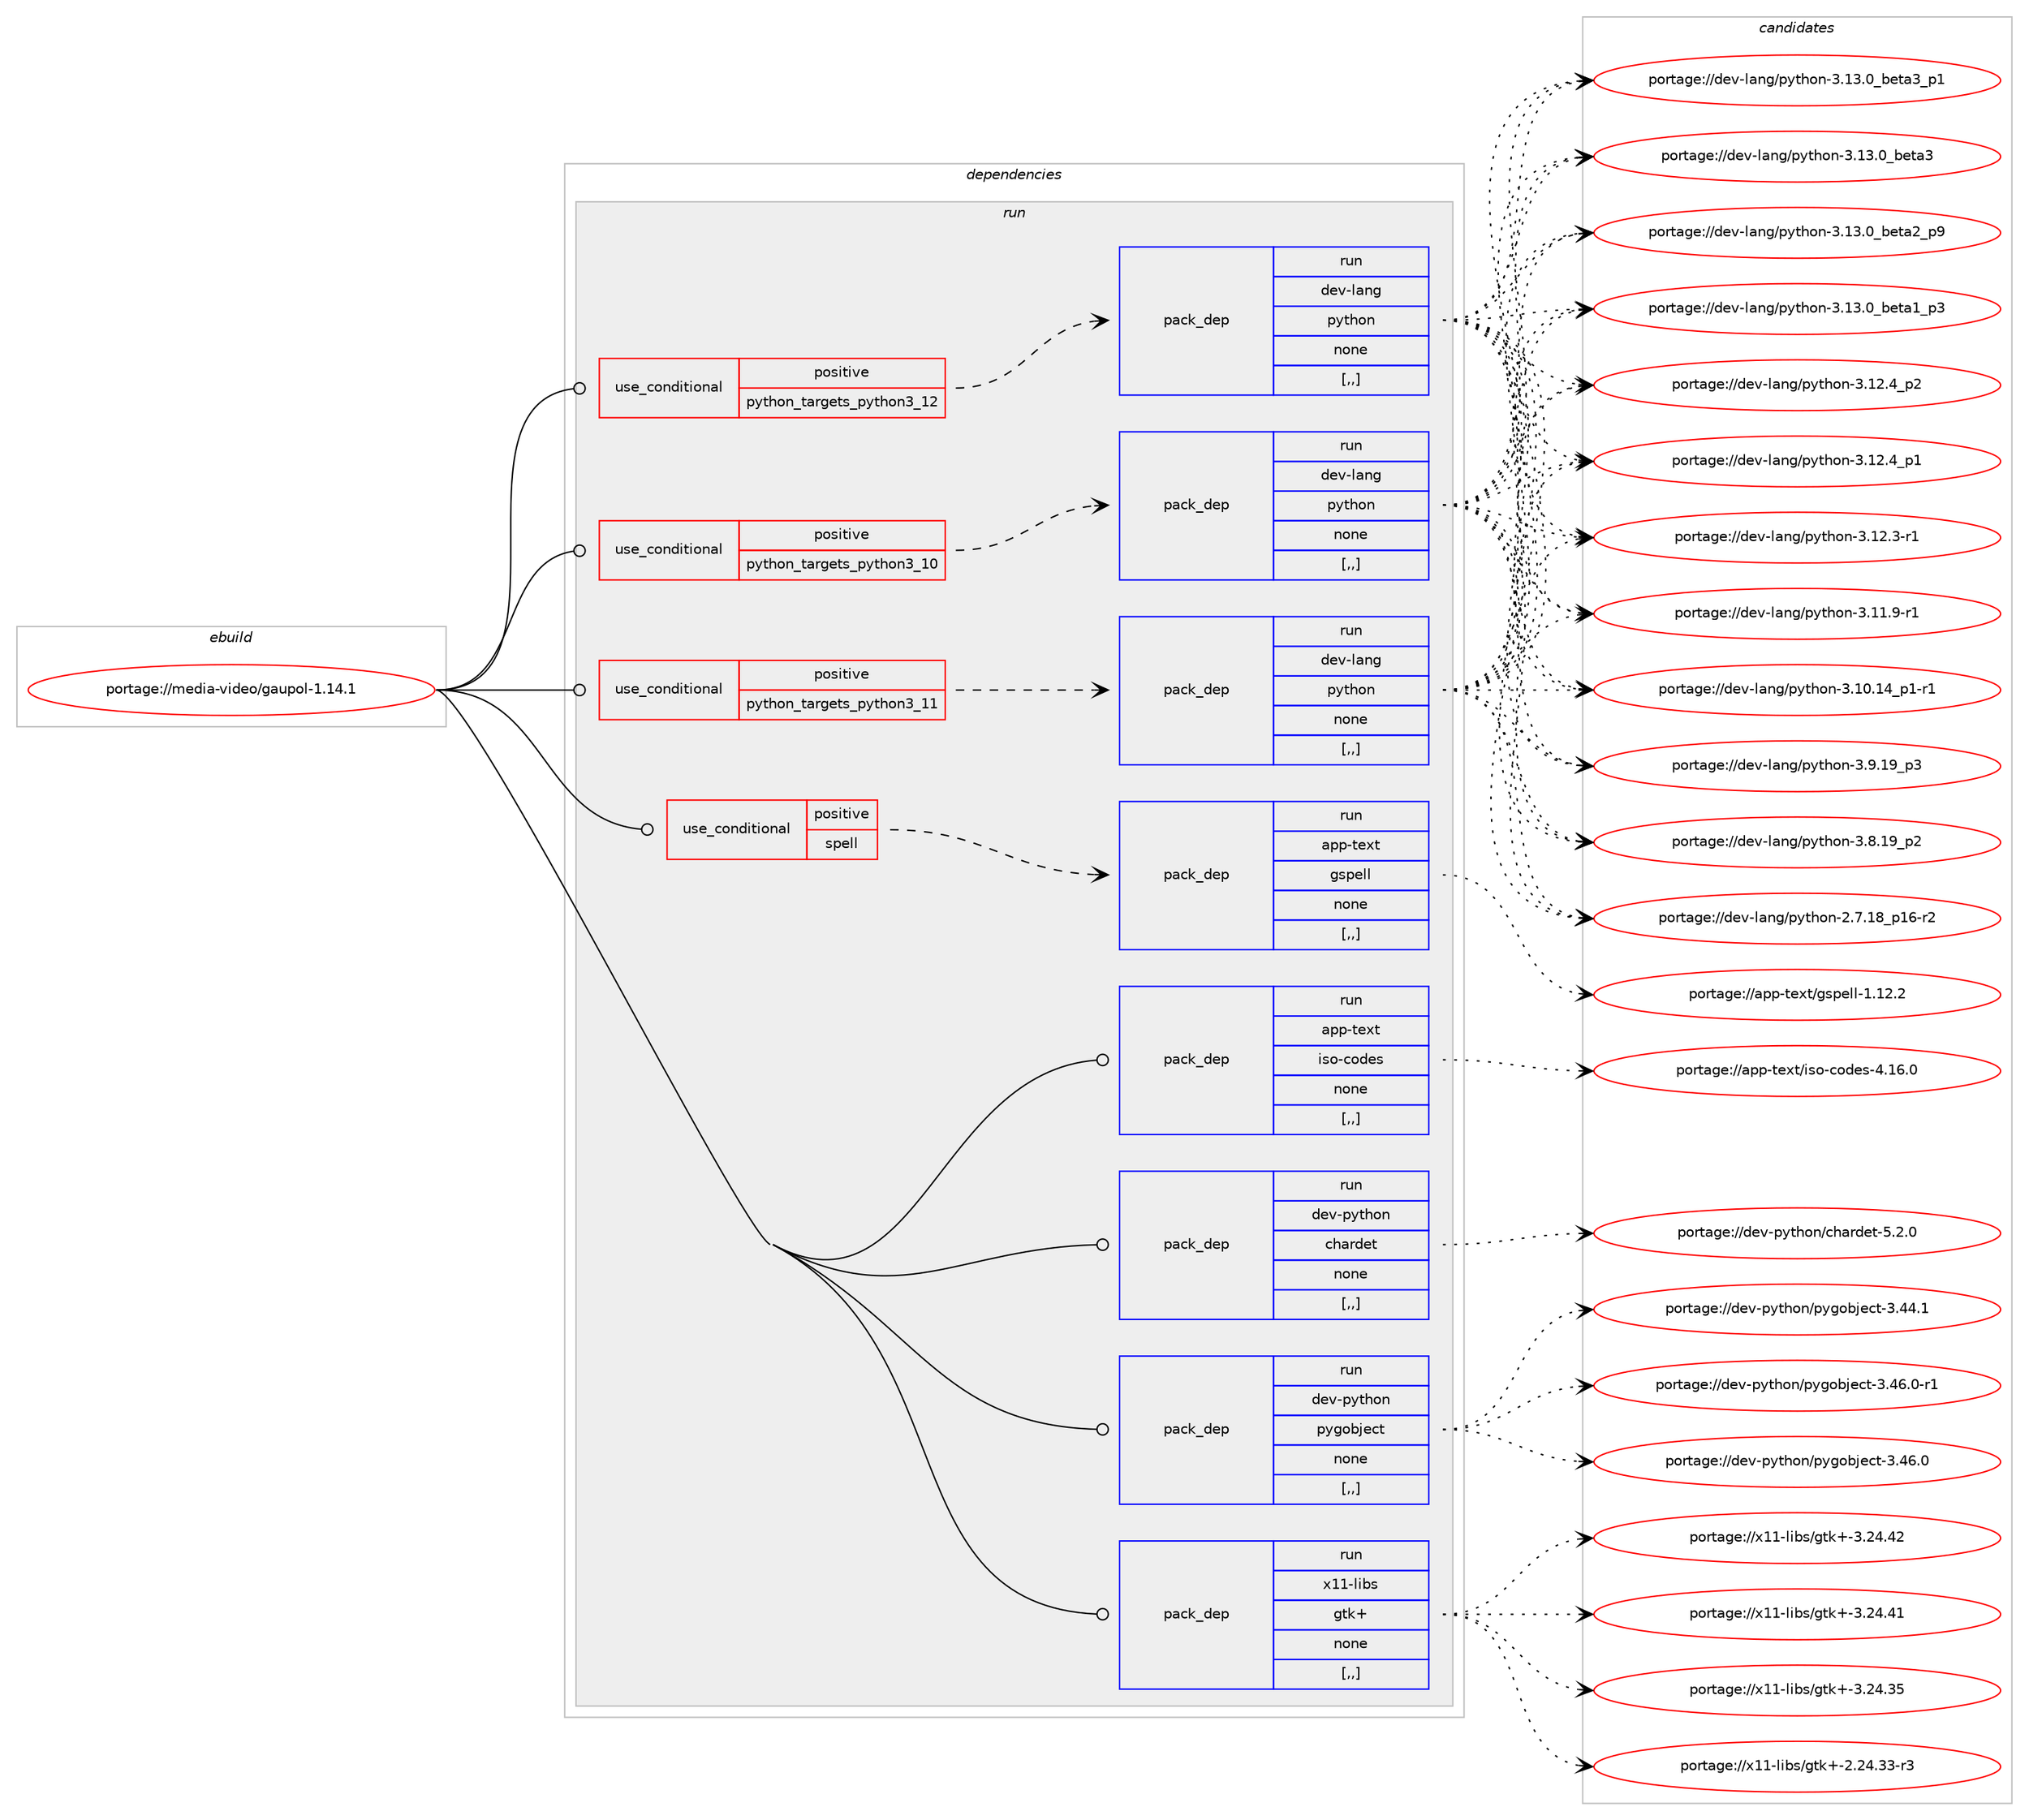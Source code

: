 digraph prolog {

# *************
# Graph options
# *************

newrank=true;
concentrate=true;
compound=true;
graph [rankdir=LR,fontname=Helvetica,fontsize=10,ranksep=1.5];#, ranksep=2.5, nodesep=0.2];
edge  [arrowhead=vee];
node  [fontname=Helvetica,fontsize=10];

# **********
# The ebuild
# **********

subgraph cluster_leftcol {
color=gray;
label=<<i>ebuild</i>>;
id [label="portage://media-video/gaupol-1.14.1", color=red, width=4, href="../media-video/gaupol-1.14.1.svg"];
}

# ****************
# The dependencies
# ****************

subgraph cluster_midcol {
color=gray;
label=<<i>dependencies</i>>;
subgraph cluster_compile {
fillcolor="#eeeeee";
style=filled;
label=<<i>compile</i>>;
}
subgraph cluster_compileandrun {
fillcolor="#eeeeee";
style=filled;
label=<<i>compile and run</i>>;
}
subgraph cluster_run {
fillcolor="#eeeeee";
style=filled;
label=<<i>run</i>>;
subgraph cond83803 {
dependency327499 [label=<<TABLE BORDER="0" CELLBORDER="1" CELLSPACING="0" CELLPADDING="4"><TR><TD ROWSPAN="3" CELLPADDING="10">use_conditional</TD></TR><TR><TD>positive</TD></TR><TR><TD>python_targets_python3_10</TD></TR></TABLE>>, shape=none, color=red];
subgraph pack241165 {
dependency327500 [label=<<TABLE BORDER="0" CELLBORDER="1" CELLSPACING="0" CELLPADDING="4" WIDTH="220"><TR><TD ROWSPAN="6" CELLPADDING="30">pack_dep</TD></TR><TR><TD WIDTH="110">run</TD></TR><TR><TD>dev-lang</TD></TR><TR><TD>python</TD></TR><TR><TD>none</TD></TR><TR><TD>[,,]</TD></TR></TABLE>>, shape=none, color=blue];
}
dependency327499:e -> dependency327500:w [weight=20,style="dashed",arrowhead="vee"];
}
id:e -> dependency327499:w [weight=20,style="solid",arrowhead="odot"];
subgraph cond83804 {
dependency327501 [label=<<TABLE BORDER="0" CELLBORDER="1" CELLSPACING="0" CELLPADDING="4"><TR><TD ROWSPAN="3" CELLPADDING="10">use_conditional</TD></TR><TR><TD>positive</TD></TR><TR><TD>python_targets_python3_11</TD></TR></TABLE>>, shape=none, color=red];
subgraph pack241166 {
dependency327502 [label=<<TABLE BORDER="0" CELLBORDER="1" CELLSPACING="0" CELLPADDING="4" WIDTH="220"><TR><TD ROWSPAN="6" CELLPADDING="30">pack_dep</TD></TR><TR><TD WIDTH="110">run</TD></TR><TR><TD>dev-lang</TD></TR><TR><TD>python</TD></TR><TR><TD>none</TD></TR><TR><TD>[,,]</TD></TR></TABLE>>, shape=none, color=blue];
}
dependency327501:e -> dependency327502:w [weight=20,style="dashed",arrowhead="vee"];
}
id:e -> dependency327501:w [weight=20,style="solid",arrowhead="odot"];
subgraph cond83805 {
dependency327503 [label=<<TABLE BORDER="0" CELLBORDER="1" CELLSPACING="0" CELLPADDING="4"><TR><TD ROWSPAN="3" CELLPADDING="10">use_conditional</TD></TR><TR><TD>positive</TD></TR><TR><TD>python_targets_python3_12</TD></TR></TABLE>>, shape=none, color=red];
subgraph pack241167 {
dependency327504 [label=<<TABLE BORDER="0" CELLBORDER="1" CELLSPACING="0" CELLPADDING="4" WIDTH="220"><TR><TD ROWSPAN="6" CELLPADDING="30">pack_dep</TD></TR><TR><TD WIDTH="110">run</TD></TR><TR><TD>dev-lang</TD></TR><TR><TD>python</TD></TR><TR><TD>none</TD></TR><TR><TD>[,,]</TD></TR></TABLE>>, shape=none, color=blue];
}
dependency327503:e -> dependency327504:w [weight=20,style="dashed",arrowhead="vee"];
}
id:e -> dependency327503:w [weight=20,style="solid",arrowhead="odot"];
subgraph cond83806 {
dependency327505 [label=<<TABLE BORDER="0" CELLBORDER="1" CELLSPACING="0" CELLPADDING="4"><TR><TD ROWSPAN="3" CELLPADDING="10">use_conditional</TD></TR><TR><TD>positive</TD></TR><TR><TD>spell</TD></TR></TABLE>>, shape=none, color=red];
subgraph pack241168 {
dependency327506 [label=<<TABLE BORDER="0" CELLBORDER="1" CELLSPACING="0" CELLPADDING="4" WIDTH="220"><TR><TD ROWSPAN="6" CELLPADDING="30">pack_dep</TD></TR><TR><TD WIDTH="110">run</TD></TR><TR><TD>app-text</TD></TR><TR><TD>gspell</TD></TR><TR><TD>none</TD></TR><TR><TD>[,,]</TD></TR></TABLE>>, shape=none, color=blue];
}
dependency327505:e -> dependency327506:w [weight=20,style="dashed",arrowhead="vee"];
}
id:e -> dependency327505:w [weight=20,style="solid",arrowhead="odot"];
subgraph pack241169 {
dependency327507 [label=<<TABLE BORDER="0" CELLBORDER="1" CELLSPACING="0" CELLPADDING="4" WIDTH="220"><TR><TD ROWSPAN="6" CELLPADDING="30">pack_dep</TD></TR><TR><TD WIDTH="110">run</TD></TR><TR><TD>app-text</TD></TR><TR><TD>iso-codes</TD></TR><TR><TD>none</TD></TR><TR><TD>[,,]</TD></TR></TABLE>>, shape=none, color=blue];
}
id:e -> dependency327507:w [weight=20,style="solid",arrowhead="odot"];
subgraph pack241170 {
dependency327508 [label=<<TABLE BORDER="0" CELLBORDER="1" CELLSPACING="0" CELLPADDING="4" WIDTH="220"><TR><TD ROWSPAN="6" CELLPADDING="30">pack_dep</TD></TR><TR><TD WIDTH="110">run</TD></TR><TR><TD>dev-python</TD></TR><TR><TD>chardet</TD></TR><TR><TD>none</TD></TR><TR><TD>[,,]</TD></TR></TABLE>>, shape=none, color=blue];
}
id:e -> dependency327508:w [weight=20,style="solid",arrowhead="odot"];
subgraph pack241171 {
dependency327509 [label=<<TABLE BORDER="0" CELLBORDER="1" CELLSPACING="0" CELLPADDING="4" WIDTH="220"><TR><TD ROWSPAN="6" CELLPADDING="30">pack_dep</TD></TR><TR><TD WIDTH="110">run</TD></TR><TR><TD>dev-python</TD></TR><TR><TD>pygobject</TD></TR><TR><TD>none</TD></TR><TR><TD>[,,]</TD></TR></TABLE>>, shape=none, color=blue];
}
id:e -> dependency327509:w [weight=20,style="solid",arrowhead="odot"];
subgraph pack241172 {
dependency327510 [label=<<TABLE BORDER="0" CELLBORDER="1" CELLSPACING="0" CELLPADDING="4" WIDTH="220"><TR><TD ROWSPAN="6" CELLPADDING="30">pack_dep</TD></TR><TR><TD WIDTH="110">run</TD></TR><TR><TD>x11-libs</TD></TR><TR><TD>gtk+</TD></TR><TR><TD>none</TD></TR><TR><TD>[,,]</TD></TR></TABLE>>, shape=none, color=blue];
}
id:e -> dependency327510:w [weight=20,style="solid",arrowhead="odot"];
}
}

# **************
# The candidates
# **************

subgraph cluster_choices {
rank=same;
color=gray;
label=<<i>candidates</i>>;

subgraph choice241165 {
color=black;
nodesep=1;
choice10010111845108971101034711212111610411111045514649514648959810111697519511249 [label="portage://dev-lang/python-3.13.0_beta3_p1", color=red, width=4,href="../dev-lang/python-3.13.0_beta3_p1.svg"];
choice1001011184510897110103471121211161041111104551464951464895981011169751 [label="portage://dev-lang/python-3.13.0_beta3", color=red, width=4,href="../dev-lang/python-3.13.0_beta3.svg"];
choice10010111845108971101034711212111610411111045514649514648959810111697509511257 [label="portage://dev-lang/python-3.13.0_beta2_p9", color=red, width=4,href="../dev-lang/python-3.13.0_beta2_p9.svg"];
choice10010111845108971101034711212111610411111045514649514648959810111697499511251 [label="portage://dev-lang/python-3.13.0_beta1_p3", color=red, width=4,href="../dev-lang/python-3.13.0_beta1_p3.svg"];
choice100101118451089711010347112121116104111110455146495046529511250 [label="portage://dev-lang/python-3.12.4_p2", color=red, width=4,href="../dev-lang/python-3.12.4_p2.svg"];
choice100101118451089711010347112121116104111110455146495046529511249 [label="portage://dev-lang/python-3.12.4_p1", color=red, width=4,href="../dev-lang/python-3.12.4_p1.svg"];
choice100101118451089711010347112121116104111110455146495046514511449 [label="portage://dev-lang/python-3.12.3-r1", color=red, width=4,href="../dev-lang/python-3.12.3-r1.svg"];
choice100101118451089711010347112121116104111110455146494946574511449 [label="portage://dev-lang/python-3.11.9-r1", color=red, width=4,href="../dev-lang/python-3.11.9-r1.svg"];
choice100101118451089711010347112121116104111110455146494846495295112494511449 [label="portage://dev-lang/python-3.10.14_p1-r1", color=red, width=4,href="../dev-lang/python-3.10.14_p1-r1.svg"];
choice100101118451089711010347112121116104111110455146574649579511251 [label="portage://dev-lang/python-3.9.19_p3", color=red, width=4,href="../dev-lang/python-3.9.19_p3.svg"];
choice100101118451089711010347112121116104111110455146564649579511250 [label="portage://dev-lang/python-3.8.19_p2", color=red, width=4,href="../dev-lang/python-3.8.19_p2.svg"];
choice100101118451089711010347112121116104111110455046554649569511249544511450 [label="portage://dev-lang/python-2.7.18_p16-r2", color=red, width=4,href="../dev-lang/python-2.7.18_p16-r2.svg"];
dependency327500:e -> choice10010111845108971101034711212111610411111045514649514648959810111697519511249:w [style=dotted,weight="100"];
dependency327500:e -> choice1001011184510897110103471121211161041111104551464951464895981011169751:w [style=dotted,weight="100"];
dependency327500:e -> choice10010111845108971101034711212111610411111045514649514648959810111697509511257:w [style=dotted,weight="100"];
dependency327500:e -> choice10010111845108971101034711212111610411111045514649514648959810111697499511251:w [style=dotted,weight="100"];
dependency327500:e -> choice100101118451089711010347112121116104111110455146495046529511250:w [style=dotted,weight="100"];
dependency327500:e -> choice100101118451089711010347112121116104111110455146495046529511249:w [style=dotted,weight="100"];
dependency327500:e -> choice100101118451089711010347112121116104111110455146495046514511449:w [style=dotted,weight="100"];
dependency327500:e -> choice100101118451089711010347112121116104111110455146494946574511449:w [style=dotted,weight="100"];
dependency327500:e -> choice100101118451089711010347112121116104111110455146494846495295112494511449:w [style=dotted,weight="100"];
dependency327500:e -> choice100101118451089711010347112121116104111110455146574649579511251:w [style=dotted,weight="100"];
dependency327500:e -> choice100101118451089711010347112121116104111110455146564649579511250:w [style=dotted,weight="100"];
dependency327500:e -> choice100101118451089711010347112121116104111110455046554649569511249544511450:w [style=dotted,weight="100"];
}
subgraph choice241166 {
color=black;
nodesep=1;
choice10010111845108971101034711212111610411111045514649514648959810111697519511249 [label="portage://dev-lang/python-3.13.0_beta3_p1", color=red, width=4,href="../dev-lang/python-3.13.0_beta3_p1.svg"];
choice1001011184510897110103471121211161041111104551464951464895981011169751 [label="portage://dev-lang/python-3.13.0_beta3", color=red, width=4,href="../dev-lang/python-3.13.0_beta3.svg"];
choice10010111845108971101034711212111610411111045514649514648959810111697509511257 [label="portage://dev-lang/python-3.13.0_beta2_p9", color=red, width=4,href="../dev-lang/python-3.13.0_beta2_p9.svg"];
choice10010111845108971101034711212111610411111045514649514648959810111697499511251 [label="portage://dev-lang/python-3.13.0_beta1_p3", color=red, width=4,href="../dev-lang/python-3.13.0_beta1_p3.svg"];
choice100101118451089711010347112121116104111110455146495046529511250 [label="portage://dev-lang/python-3.12.4_p2", color=red, width=4,href="../dev-lang/python-3.12.4_p2.svg"];
choice100101118451089711010347112121116104111110455146495046529511249 [label="portage://dev-lang/python-3.12.4_p1", color=red, width=4,href="../dev-lang/python-3.12.4_p1.svg"];
choice100101118451089711010347112121116104111110455146495046514511449 [label="portage://dev-lang/python-3.12.3-r1", color=red, width=4,href="../dev-lang/python-3.12.3-r1.svg"];
choice100101118451089711010347112121116104111110455146494946574511449 [label="portage://dev-lang/python-3.11.9-r1", color=red, width=4,href="../dev-lang/python-3.11.9-r1.svg"];
choice100101118451089711010347112121116104111110455146494846495295112494511449 [label="portage://dev-lang/python-3.10.14_p1-r1", color=red, width=4,href="../dev-lang/python-3.10.14_p1-r1.svg"];
choice100101118451089711010347112121116104111110455146574649579511251 [label="portage://dev-lang/python-3.9.19_p3", color=red, width=4,href="../dev-lang/python-3.9.19_p3.svg"];
choice100101118451089711010347112121116104111110455146564649579511250 [label="portage://dev-lang/python-3.8.19_p2", color=red, width=4,href="../dev-lang/python-3.8.19_p2.svg"];
choice100101118451089711010347112121116104111110455046554649569511249544511450 [label="portage://dev-lang/python-2.7.18_p16-r2", color=red, width=4,href="../dev-lang/python-2.7.18_p16-r2.svg"];
dependency327502:e -> choice10010111845108971101034711212111610411111045514649514648959810111697519511249:w [style=dotted,weight="100"];
dependency327502:e -> choice1001011184510897110103471121211161041111104551464951464895981011169751:w [style=dotted,weight="100"];
dependency327502:e -> choice10010111845108971101034711212111610411111045514649514648959810111697509511257:w [style=dotted,weight="100"];
dependency327502:e -> choice10010111845108971101034711212111610411111045514649514648959810111697499511251:w [style=dotted,weight="100"];
dependency327502:e -> choice100101118451089711010347112121116104111110455146495046529511250:w [style=dotted,weight="100"];
dependency327502:e -> choice100101118451089711010347112121116104111110455146495046529511249:w [style=dotted,weight="100"];
dependency327502:e -> choice100101118451089711010347112121116104111110455146495046514511449:w [style=dotted,weight="100"];
dependency327502:e -> choice100101118451089711010347112121116104111110455146494946574511449:w [style=dotted,weight="100"];
dependency327502:e -> choice100101118451089711010347112121116104111110455146494846495295112494511449:w [style=dotted,weight="100"];
dependency327502:e -> choice100101118451089711010347112121116104111110455146574649579511251:w [style=dotted,weight="100"];
dependency327502:e -> choice100101118451089711010347112121116104111110455146564649579511250:w [style=dotted,weight="100"];
dependency327502:e -> choice100101118451089711010347112121116104111110455046554649569511249544511450:w [style=dotted,weight="100"];
}
subgraph choice241167 {
color=black;
nodesep=1;
choice10010111845108971101034711212111610411111045514649514648959810111697519511249 [label="portage://dev-lang/python-3.13.0_beta3_p1", color=red, width=4,href="../dev-lang/python-3.13.0_beta3_p1.svg"];
choice1001011184510897110103471121211161041111104551464951464895981011169751 [label="portage://dev-lang/python-3.13.0_beta3", color=red, width=4,href="../dev-lang/python-3.13.0_beta3.svg"];
choice10010111845108971101034711212111610411111045514649514648959810111697509511257 [label="portage://dev-lang/python-3.13.0_beta2_p9", color=red, width=4,href="../dev-lang/python-3.13.0_beta2_p9.svg"];
choice10010111845108971101034711212111610411111045514649514648959810111697499511251 [label="portage://dev-lang/python-3.13.0_beta1_p3", color=red, width=4,href="../dev-lang/python-3.13.0_beta1_p3.svg"];
choice100101118451089711010347112121116104111110455146495046529511250 [label="portage://dev-lang/python-3.12.4_p2", color=red, width=4,href="../dev-lang/python-3.12.4_p2.svg"];
choice100101118451089711010347112121116104111110455146495046529511249 [label="portage://dev-lang/python-3.12.4_p1", color=red, width=4,href="../dev-lang/python-3.12.4_p1.svg"];
choice100101118451089711010347112121116104111110455146495046514511449 [label="portage://dev-lang/python-3.12.3-r1", color=red, width=4,href="../dev-lang/python-3.12.3-r1.svg"];
choice100101118451089711010347112121116104111110455146494946574511449 [label="portage://dev-lang/python-3.11.9-r1", color=red, width=4,href="../dev-lang/python-3.11.9-r1.svg"];
choice100101118451089711010347112121116104111110455146494846495295112494511449 [label="portage://dev-lang/python-3.10.14_p1-r1", color=red, width=4,href="../dev-lang/python-3.10.14_p1-r1.svg"];
choice100101118451089711010347112121116104111110455146574649579511251 [label="portage://dev-lang/python-3.9.19_p3", color=red, width=4,href="../dev-lang/python-3.9.19_p3.svg"];
choice100101118451089711010347112121116104111110455146564649579511250 [label="portage://dev-lang/python-3.8.19_p2", color=red, width=4,href="../dev-lang/python-3.8.19_p2.svg"];
choice100101118451089711010347112121116104111110455046554649569511249544511450 [label="portage://dev-lang/python-2.7.18_p16-r2", color=red, width=4,href="../dev-lang/python-2.7.18_p16-r2.svg"];
dependency327504:e -> choice10010111845108971101034711212111610411111045514649514648959810111697519511249:w [style=dotted,weight="100"];
dependency327504:e -> choice1001011184510897110103471121211161041111104551464951464895981011169751:w [style=dotted,weight="100"];
dependency327504:e -> choice10010111845108971101034711212111610411111045514649514648959810111697509511257:w [style=dotted,weight="100"];
dependency327504:e -> choice10010111845108971101034711212111610411111045514649514648959810111697499511251:w [style=dotted,weight="100"];
dependency327504:e -> choice100101118451089711010347112121116104111110455146495046529511250:w [style=dotted,weight="100"];
dependency327504:e -> choice100101118451089711010347112121116104111110455146495046529511249:w [style=dotted,weight="100"];
dependency327504:e -> choice100101118451089711010347112121116104111110455146495046514511449:w [style=dotted,weight="100"];
dependency327504:e -> choice100101118451089711010347112121116104111110455146494946574511449:w [style=dotted,weight="100"];
dependency327504:e -> choice100101118451089711010347112121116104111110455146494846495295112494511449:w [style=dotted,weight="100"];
dependency327504:e -> choice100101118451089711010347112121116104111110455146574649579511251:w [style=dotted,weight="100"];
dependency327504:e -> choice100101118451089711010347112121116104111110455146564649579511250:w [style=dotted,weight="100"];
dependency327504:e -> choice100101118451089711010347112121116104111110455046554649569511249544511450:w [style=dotted,weight="100"];
}
subgraph choice241168 {
color=black;
nodesep=1;
choice97112112451161011201164710311511210110810845494649504650 [label="portage://app-text/gspell-1.12.2", color=red, width=4,href="../app-text/gspell-1.12.2.svg"];
dependency327506:e -> choice97112112451161011201164710311511210110810845494649504650:w [style=dotted,weight="100"];
}
subgraph choice241169 {
color=black;
nodesep=1;
choice971121124511610112011647105115111459911110010111545524649544648 [label="portage://app-text/iso-codes-4.16.0", color=red, width=4,href="../app-text/iso-codes-4.16.0.svg"];
dependency327507:e -> choice971121124511610112011647105115111459911110010111545524649544648:w [style=dotted,weight="100"];
}
subgraph choice241170 {
color=black;
nodesep=1;
choice10010111845112121116104111110479910497114100101116455346504648 [label="portage://dev-python/chardet-5.2.0", color=red, width=4,href="../dev-python/chardet-5.2.0.svg"];
dependency327508:e -> choice10010111845112121116104111110479910497114100101116455346504648:w [style=dotted,weight="100"];
}
subgraph choice241171 {
color=black;
nodesep=1;
choice10010111845112121116104111110471121211031119810610199116455146525446484511449 [label="portage://dev-python/pygobject-3.46.0-r1", color=red, width=4,href="../dev-python/pygobject-3.46.0-r1.svg"];
choice1001011184511212111610411111047112121103111981061019911645514652544648 [label="portage://dev-python/pygobject-3.46.0", color=red, width=4,href="../dev-python/pygobject-3.46.0.svg"];
choice1001011184511212111610411111047112121103111981061019911645514652524649 [label="portage://dev-python/pygobject-3.44.1", color=red, width=4,href="../dev-python/pygobject-3.44.1.svg"];
dependency327509:e -> choice10010111845112121116104111110471121211031119810610199116455146525446484511449:w [style=dotted,weight="100"];
dependency327509:e -> choice1001011184511212111610411111047112121103111981061019911645514652544648:w [style=dotted,weight="100"];
dependency327509:e -> choice1001011184511212111610411111047112121103111981061019911645514652524649:w [style=dotted,weight="100"];
}
subgraph choice241172 {
color=black;
nodesep=1;
choice1204949451081059811547103116107434551465052465250 [label="portage://x11-libs/gtk+-3.24.42", color=red, width=4,href="../x11-libs/gtk+-3.24.42.svg"];
choice1204949451081059811547103116107434551465052465249 [label="portage://x11-libs/gtk+-3.24.41", color=red, width=4,href="../x11-libs/gtk+-3.24.41.svg"];
choice1204949451081059811547103116107434551465052465153 [label="portage://x11-libs/gtk+-3.24.35", color=red, width=4,href="../x11-libs/gtk+-3.24.35.svg"];
choice12049494510810598115471031161074345504650524651514511451 [label="portage://x11-libs/gtk+-2.24.33-r3", color=red, width=4,href="../x11-libs/gtk+-2.24.33-r3.svg"];
dependency327510:e -> choice1204949451081059811547103116107434551465052465250:w [style=dotted,weight="100"];
dependency327510:e -> choice1204949451081059811547103116107434551465052465249:w [style=dotted,weight="100"];
dependency327510:e -> choice1204949451081059811547103116107434551465052465153:w [style=dotted,weight="100"];
dependency327510:e -> choice12049494510810598115471031161074345504650524651514511451:w [style=dotted,weight="100"];
}
}

}
